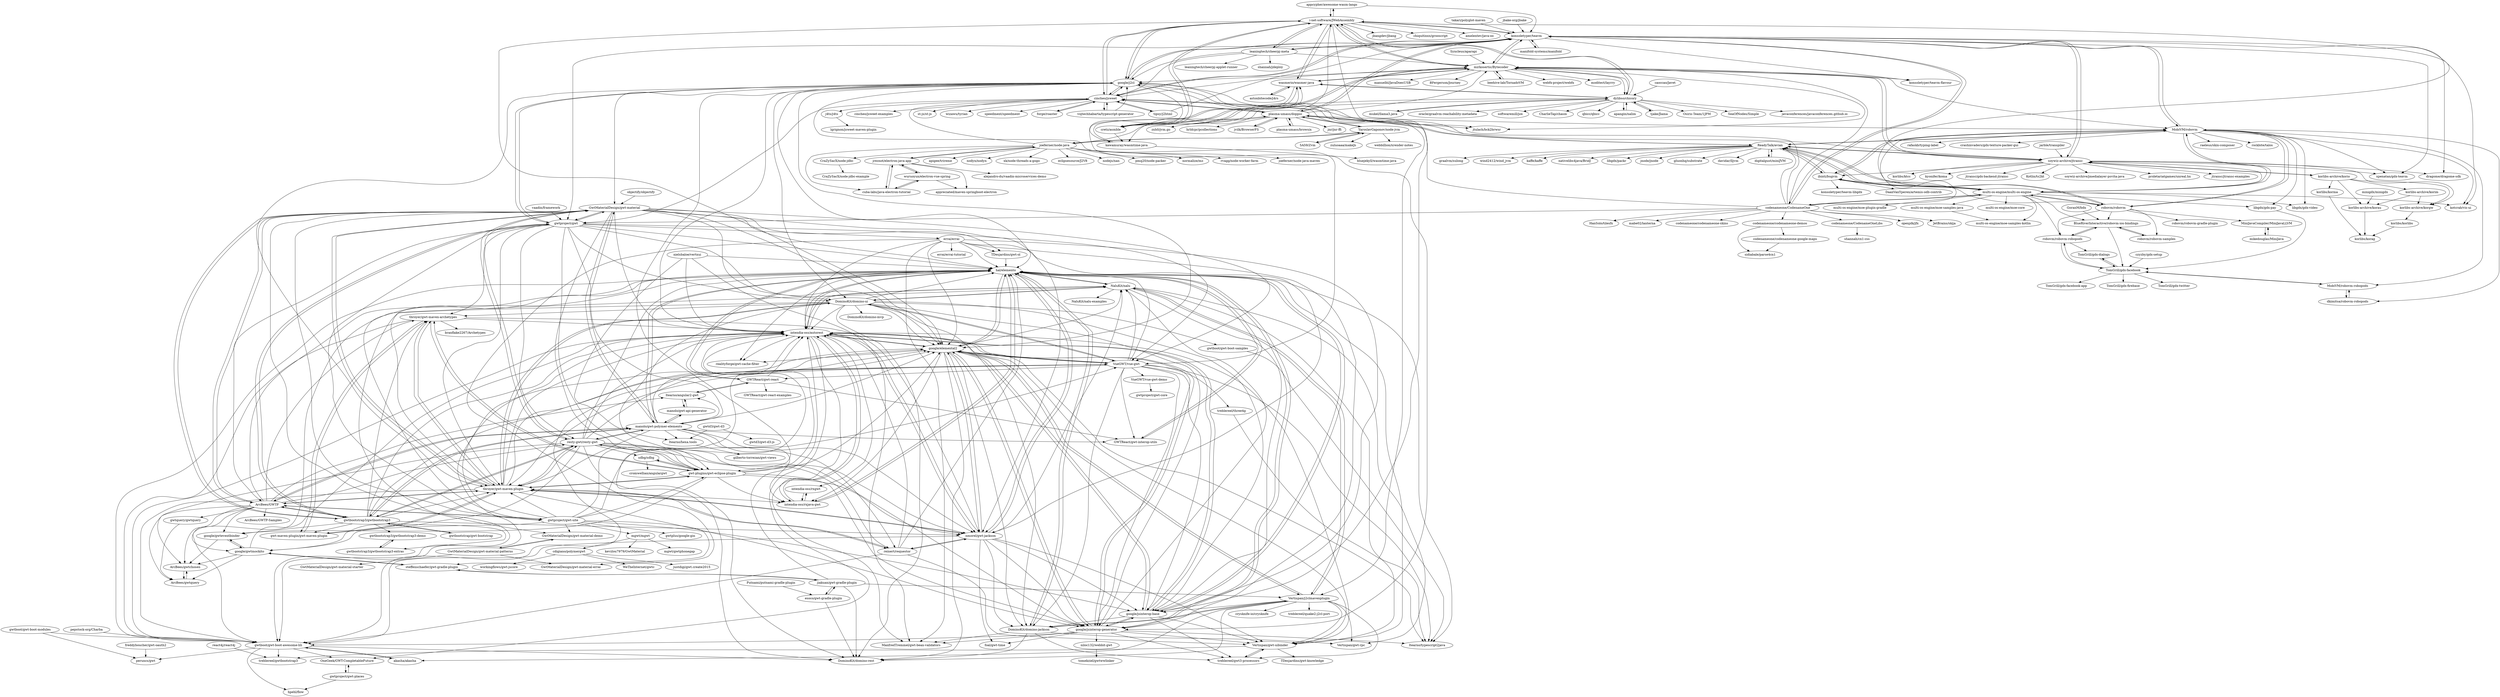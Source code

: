 digraph G {
"appcypher/awesome-wasm-langs" -> "i-net-software/JWebAssembly" ["e"=1]
"appcypher/awesome-wasm-langs" -> "konsoletyper/teavm" ["e"=1]
"astonbitecode/j4rs" -> "wasmerio/wasmer-java" ["e"=1]
"konsoletyper/teavm" -> "i-net-software/JWebAssembly"
"konsoletyper/teavm" -> "mirkosertic/Bytecoder"
"konsoletyper/teavm" -> "cincheo/jsweet"
"konsoletyper/teavm" -> "google/j2cl"
"konsoletyper/teavm" -> "konsoletyper/teavm-flavour"
"konsoletyper/teavm" -> "leaningtech/cheerpj-meta"
"konsoletyper/teavm" -> "plasma-umass/doppio"
"konsoletyper/teavm" -> "MobiVM/robovm"
"konsoletyper/teavm" -> "gwtproject/gwt"
"konsoletyper/teavm" -> "soywiz-archive/jtransc"
"konsoletyper/teavm" -> "xpenatan/gdx-teavm" ["e"=1]
"konsoletyper/teavm" -> "manifold-systems/manifold" ["e"=1]
"konsoletyper/teavm" -> "codenameone/CodenameOne"
"konsoletyper/teavm" -> "kotcrab/vis-ui" ["e"=1]
"konsoletyper/teavm" -> "dragome/dragome-sdk" ["e"=1]
"leaningtech/cheerpj-meta" -> "i-net-software/JWebAssembly"
"leaningtech/cheerpj-meta" -> "konsoletyper/teavm"
"leaningtech/cheerpj-meta" -> "mirkosertic/Bytecoder"
"leaningtech/cheerpj-meta" -> "cincheo/jsweet"
"leaningtech/cheerpj-meta" -> "leaningtech/cheerpj-applet-runner"
"leaningtech/cheerpj-meta" -> "google/j2cl"
"leaningtech/cheerpj-meta" -> "shannah/jdeploy" ["e"=1]
"5A59/Zvm" -> "YaroslavGaponov/node-jvm" ["e"=1]
"OneGeek/GWT-CompletableFuture" -> "gwtproject/gwt-places"
"Vertispan/gwt-uibinder" -> "treblereel/gwtbootstrap3"
"Vertispan/gwt-uibinder" -> "TDesjardins/gwt-knowledge"
"Vertispan/gwt-uibinder" -> "treblereel/gwt3-processors"
"gwtboot/gwt-boot-modules" -> "gwtboot/gwt-boot-awesome-lili"
"gwtboot/gwt-boot-modules" -> "peruncs/gwt"
"DominoKit/domino-ui" -> "NaluKit/nalu"
"DominoKit/domino-ui" -> "hal/elemento"
"DominoKit/domino-ui" -> "google/elemental2"
"DominoKit/domino-ui" -> "DominoKit/domino-rest"
"DominoKit/domino-ui" -> "VueGWT/vue-gwt"
"DominoKit/domino-ui" -> "DominoKit/domino-jackson"
"DominoKit/domino-ui" -> "gwtboot/gwt-boot-awesome-lili"
"DominoKit/domino-ui" -> "intendia-oss/autorest"
"DominoKit/domino-ui" -> "google/jsinterop-generator"
"DominoKit/domino-ui" -> "tbroyer/gwt-maven-plugin"
"DominoKit/domino-ui" -> "google/jsinterop-base"
"DominoKit/domino-ui" -> "gwt-plugins/gwt-eclipse-plugin"
"DominoKit/domino-ui" -> "DominoKit/domino-mvp"
"DominoKit/domino-ui" -> "tbroyer/gwt-maven-archetypes"
"DominoKit/domino-ui" -> "gwtboot/gwt-boot-samples"
"Vertispan/j2clmavenplugin" -> "Vertispan/gwt-uibinder"
"Vertispan/j2clmavenplugin" -> "treblereel/gwt3-processors"
"Vertispan/j2clmavenplugin" -> "DominoKit/domino-jackson"
"Vertispan/j2clmavenplugin" -> "Vertispan/gwt-rpc"
"Vertispan/j2clmavenplugin" -> "NaluKit/nalu"
"Vertispan/j2clmavenplugin" -> "google/jsinterop-base"
"Vertispan/j2clmavenplugin" -> "crysknife-io/crysknife"
"Vertispan/j2clmavenplugin" -> "treblereel/quake2-j2cl-port"
"Vertispan/j2clmavenplugin" -> "google/elemental2"
"Vertispan/j2clmavenplugin" -> "DominoKit/domino-rest"
"Vertispan/j2clmavenplugin" -> "akasha/akasha"
"nmorel/gwt-jackson" -> "hal/elemento"
"nmorel/gwt-jackson" -> "intendia-oss/autorest"
"nmorel/gwt-jackson" -> "google/jsinterop-generator"
"nmorel/gwt-jackson" -> "reinert/requestor"
"nmorel/gwt-jackson" -> "gwtboot/gwt-boot-awesome-lili"
"nmorel/gwt-jackson" -> "DominoKit/domino-jackson"
"nmorel/gwt-jackson" -> "google/elemental2"
"nmorel/gwt-jackson" -> "NaluKit/nalu"
"nmorel/gwt-jackson" -> "tbroyer/gwt-maven-plugin"
"nmorel/gwt-jackson" -> "foal/gwt-time"
"nmorel/gwt-jackson" -> "Vertispan/gwt-uibinder"
"nmorel/gwt-jackson" -> "google/jsinterop-base"
"steffenschaefer/gwt-gradle-plugin" -> "google/gwtmockito"
"steffenschaefer/gwt-gradle-plugin" -> "jiakuan/gwt-gradle-plugin"
"google/jsinterop-base" -> "google/elemental2"
"google/jsinterop-base" -> "google/jsinterop-generator"
"google/jsinterop-base" -> "hal/elemento"
"google/jsinterop-base" -> "intendia-oss/autorest"
"google/jsinterop-base" -> "Vertispan/gwt-uibinder"
"google/jsinterop-base" -> "treblereel/gwt3-processors"
"google/jsinterop-base" -> "DominoKit/domino-jackson"
"wuruoyun/electron-vue-spring" -> "jreznot/electron-java-app"
"wuruoyun/electron-vue-spring" -> "appreciated/maven-springboot-electron"
"wuruoyun/electron-vue-spring" -> "cuba-labs/java-electron-tutorial"
"cuba-labs/java-electron-tutorial" -> "jreznot/electron-java-app"
"cuba-labs/java-electron-tutorial" -> "wuruoyun/electron-vue-spring"
"YaroslavGaponov/node-jvm" -> "5A59/Zvm" ["e"=1]
"YaroslavGaponov/node-jvm" -> "joeferner/node-java"
"YaroslavGaponov/node-jvm" -> "zuluoaaa/makeJs" ["e"=1]
"YaroslavGaponov/node-jvm" -> "webbillion/xrender-notes" ["e"=1]
"YaroslavGaponov/node-jvm" -> "plasma-umass/doppio"
"DominoKit/domino-jackson" -> "DominoKit/domino-rest"
"DominoKit/domino-jackson" -> "hal/elemento"
"DominoKit/domino-jackson" -> "ManfredTremmel/gwt-bean-validators"
"DominoKit/domino-jackson" -> "treblereel/gwt3-processors"
"DominoKit/domino-jackson" -> "Vertispan/j2clmavenplugin"
"DominoKit/domino-jackson" -> "Vertispan/gwt-rpc"
"beehive-lab/TornadoVM" -> "mirkosertic/Bytecoder" ["e"=1]
"react4j/react4j" -> "treblereel/gwtbootstrap3"
"gwtd3/gwt-d3" -> "gwtd3/gwt-d3-js"
"gwtd3/gwt-d3" -> "ltearno/hexa.tools"
"gwtbootstrap3/gwtbootstrap3" -> "gwtbootstrap3/gwtbootstrap3-extras"
"gwtbootstrap3/gwtbootstrap3" -> "ArcBees/GWTP"
"gwtbootstrap3/gwtbootstrap3" -> "GwtMaterialDesign/gwt-material"
"gwtbootstrap3/gwtbootstrap3" -> "gwtbootstrap/gwt-bootstrap"
"gwtbootstrap3/gwtbootstrap3" -> "resty-gwt/resty-gwt"
"gwtbootstrap3/gwtbootstrap3" -> "nmorel/gwt-jackson"
"gwtbootstrap3/gwtbootstrap3" -> "gwtbootstrap3/gwtbootstrap3-demo"
"gwtbootstrap3/gwtbootstrap3" -> "gwtproject/gwt"
"gwtbootstrap3/gwtbootstrap3" -> "manolo/gwt-polymer-elements"
"gwtbootstrap3/gwtbootstrap3" -> "intendia-oss/autorest"
"gwtbootstrap3/gwtbootstrap3" -> "VueGWT/vue-gwt"
"gwtbootstrap3/gwtbootstrap3" -> "tbroyer/gwt-maven-archetypes"
"gwtbootstrap3/gwtbootstrap3" -> "google/gwteventbinder"
"gwtbootstrap3/gwtbootstrap3" -> "gwt-maven-plugin/gwt-maven-plugin"
"gwtbootstrap3/gwtbootstrap3" -> "tbroyer/gwt-maven-plugin"
"gwt-maven-plugin/gwt-maven-plugin" -> "tbroyer/gwt-maven-plugin"
"gwt-maven-plugin/gwt-maven-plugin" -> "tbroyer/gwt-maven-archetypes"
"niloc132/webbit-gwt" -> "tomekziel/gwtwwlinker"
"NaluKit/nalu" -> "Vertispan/gwt-uibinder"
"NaluKit/nalu" -> "NaluKit/nalu-examples"
"NaluKit/nalu" -> "gwtboot/gwt-boot-awesome-lili"
"NaluKit/nalu" -> "hal/elemento"
"NaluKit/nalu" -> "Vertispan/j2clmavenplugin"
"NaluKit/nalu" -> "intendia-oss/autorest"
"NaluKit/nalu" -> "Vertispan/gwt-rpc"
"NaluKit/nalu" -> "google/jsinterop-base"
"NaluKit/nalu" -> "DominoKit/domino-ui"
"sdbg/sdbg" -> "cromwellian/angulargwt"
"sdbg/sdbg" -> "gwt-plugins/gwt-eclipse-plugin"
"digitalgust/miniJVM" -> "ReadyTalk/avian" ["e"=1]
"BlueRiverInteractive/robovm-ios-bindings" -> "robovm/robovm-robopods"
"BlueRiverInteractive/robovm-ios-bindings" -> "robovm/robovm-samples"
"BlueRiverInteractive/robovm-ios-bindings" -> "TomGrill/gdx-facebook"
"gwtbootstrap3/gwtbootstrap3-extras" -> "gwtbootstrap3/gwtbootstrap3-demo"
"esoco/gwt-gradle-plugin" -> "DominoKit/domino-rest"
"esoco/gwt-gradle-plugin" -> "jiakuan/gwt-gradle-plugin"
"gwtboot/gwt-boot-samples" -> "ltearno/typescript2java"
"pepstock-org/Charba" -> "gwtboot/gwt-boot-awesome-lili"
"dkimitsa/robovm-robopods" -> "MobiVM/robovm-robopods"
"gwtbootstrap3/gwtbootstrap3-demo" -> "gwtbootstrap3/gwtbootstrap3-extras"
"treblereel/three4g" -> "ltearno/typescript2java"
"GoranM/bdx" -> "BlueRiverInteractive/robovm-ios-bindings" ["e"=1]
"vojtechhabarta/typescript-generator" -> "cincheo/jsweet" ["e"=1]
"vojtechhabarta/typescript-generator" -> "google/j2cl" ["e"=1]
"libgdx/gdx-pay" -> "TomGrill/gdx-facebook" ["e"=1]
"minigdx/minigdx" -> "korlibs-archive/korau" ["e"=1]
"intendia-oss/rxjava-gwt" -> "intendia-oss/rxgwt"
"intendia-oss/rxjava-gwt" -> "intendia-oss/autorest"
"intendia-oss/rxjava-gwt" -> "hal/elemento"
"reinert/requestor" -> "hal/elemento"
"reinert/requestor" -> "nmorel/gwt-jackson"
"reinert/requestor" -> "intendia-oss/autorest"
"reinert/requestor" -> "gwtboot/gwt-boot-awesome-lili"
"reinert/requestor" -> "tbroyer/gwt-maven-plugin"
"reinert/requestor" -> "Vertispan/gwt-uibinder"
"cdigiano/polymergwt" -> "justdigi/gwt.create2015"
"cdigiano/polymergwt" -> "workingflows/gwt-jscore"
"cdigiano/polymergwt" -> "WeTheInternet/gwtc"
"MiniJavaCompiler/MiniJavaLLVM" -> "mikedouglas/MiniJava"
"wasmerio/wasmer-java" -> "kawamuray/wasmtime-java"
"wasmerio/wasmer-java" -> "i-net-software/JWebAssembly"
"wasmerio/wasmer-java" -> "mirkosertic/Bytecoder"
"wasmerio/wasmer-java" -> "dylibso/chicory"
"wasmerio/wasmer-java" -> "cretz/asmble"
"wasmerio/wasmer-java" -> "astonbitecode/j4rs" ["e"=1]
"kawamuray/wasmtime-java" -> "bluejekyll/wasmtime-java"
"kawamuray/wasmtime-java" -> "wasmerio/wasmer-java"
"gwtquery/gwtquery" -> "ArcBees/gwtquery"
"gwtproject/gwt-site" -> "gwtplus/google-gin"
"gwtproject/gwt-site" -> "google/jsinterop-base"
"gwtproject/gwt-site" -> "ArcBees/GWTP"
"gwtproject/gwt-site" -> "tbroyer/gwt-maven-plugin"
"gwtproject/gwt-site" -> "google/gwtmockito"
"gwtproject/gwt-site" -> "google/elemental2"
"gwtproject/gwt-site" -> "intendia-oss/autorest"
"gwtproject/gwt-site" -> "hal/elemento"
"gwtproject/gwt-site" -> "gwt-plugins/gwt-eclipse-plugin"
"gwtproject/gwt-site" -> "VueGWT/vue-gwt"
"gwtproject/gwt-site" -> "GwtMaterialDesign/gwt-material-demo"
"gwtproject/gwt-site" -> "steffenschaefer/gwt-gradle-plugin"
"gwtproject/gwt-site" -> "mgwt/mgwt"
"gwtproject/gwt-site" -> "GwtMaterialDesign/gwt-material"
"robovm/robovm-samples" -> "BlueRiverInteractive/robovm-ios-bindings"
"freddyboucher/gwt-oauth2" -> "peruncs/gwt"
"ltearno/hexa.tools" -> "gilberto-torrezan/gwt-views"
"TDesjardins/gwt-ol" -> "hal/elemento"
"akasha/akasha" -> "gwtboot/gwt-boot-awesome-lili"
"TomGrill/gdx-dialogs" -> "TomGrill/gdx-facebook" ["e"=1]
"tipsy/j2html" -> "cincheo/jsweet" ["e"=1]
"tipsy/j2html" -> "konsoletyper/teavm" ["e"=1]
"cincheo/jsweet" -> "konsoletyper/teavm"
"cincheo/jsweet" -> "google/j2cl"
"cincheo/jsweet" -> "j4ts/j4ts"
"cincheo/jsweet" -> "plasma-umass/doppio"
"cincheo/jsweet" -> "i-net-software/JWebAssembly"
"cincheo/jsweet" -> "tipsy/j2html" ["e"=1]
"cincheo/jsweet" -> "st-js/st-js"
"cincheo/jsweet" -> "vojtechhabarta/typescript-generator" ["e"=1]
"cincheo/jsweet" -> "gwtproject/gwt"
"cincheo/jsweet" -> "mirkosertic/Bytecoder"
"cincheo/jsweet" -> "wizawu/tyrian" ["e"=1]
"cincheo/jsweet" -> "speedment/speedment" ["e"=1]
"cincheo/jsweet" -> "soywiz-archive/jtransc"
"cincheo/jsweet" -> "forge/roaster" ["e"=1]
"cincheo/jsweet" -> "cincheo/jsweet-examples"
"joeferner/node-java" -> "joeferner/node-java-maven"
"joeferner/node-java" -> "jreznot/electron-java-app"
"joeferner/node-java" -> "YaroslavGaponov/node-jvm"
"joeferner/node-java" -> "CraZySacX/node-jdbc"
"joeferner/node-java" -> "apigee/trireme" ["e"=1]
"joeferner/node-java" -> "nodyn/nodyn" ["e"=1]
"joeferner/node-java" -> "xk/node-threads-a-gogo" ["e"=1]
"joeferner/node-java" -> "cincheo/jsweet"
"joeferner/node-java" -> "eclipsesource/J2V8" ["e"=1]
"joeferner/node-java" -> "nodejs/nan" ["e"=1]
"joeferner/node-java" -> "pmq20/node-packer" ["e"=1]
"joeferner/node-java" -> "normalize/mz" ["e"=1]
"joeferner/node-java" -> "rvagg/node-worker-farm" ["e"=1]
"joeferner/node-java" -> "plasma-umass/doppio"
"joeferner/node-java" -> "cuba-labs/java-electron-tutorial"
"plasma-umass/doppio" -> "konsoletyper/teavm"
"plasma-umass/doppio" -> "cincheo/jsweet"
"plasma-umass/doppio" -> "jvilk/BrowserFS" ["e"=1]
"plasma-umass/doppio" -> "ReadyTalk/avian"
"plasma-umass/doppio" -> "plasma-umass/browsix" ["e"=1]
"plasma-umass/doppio" -> "YaroslavGaponov/node-jvm"
"plasma-umass/doppio" -> "google/j2cl"
"plasma-umass/doppio" -> "cretz/asmble"
"plasma-umass/doppio" -> "jnr/jnr-ffi" ["e"=1]
"plasma-umass/doppio" -> "MobiVM/robovm"
"plasma-umass/doppio" -> "jtulach/bck2brwsr"
"plasma-umass/doppio" -> "i-net-software/JWebAssembly"
"plasma-umass/doppio" -> "mirkosertic/Bytecoder"
"plasma-umass/doppio" -> "zxh0/jvm.go" ["e"=1]
"plasma-umass/doppio" -> "hrldcpr/pcollections" ["e"=1]
"codenameone/CodenameOne" -> "codenameone/codenameone-skins"
"codenameone/CodenameOne" -> "multi-os-engine/multi-os-engine"
"codenameone/CodenameOne" -> "MobiVM/robovm"
"codenameone/CodenameOne" -> "konsoletyper/teavm"
"codenameone/CodenameOne" -> "codenameone/codenameone-demos"
"codenameone/CodenameOne" -> "google/j2cl"
"codenameone/CodenameOne" -> "codenameone/CodenameOneLibs"
"codenameone/CodenameOne" -> "cincheo/jsweet"
"codenameone/CodenameOne" -> "mirkosertic/Bytecoder"
"codenameone/CodenameOne" -> "openjdk/jfx" ["e"=1]
"codenameone/CodenameOne" -> "JetBrains/skija" ["e"=1]
"codenameone/CodenameOne" -> "ReadyTalk/avian"
"codenameone/CodenameOne" -> "gwtproject/gwt"
"codenameone/CodenameOne" -> "HanSolo/tilesfx" ["e"=1]
"codenameone/CodenameOne" -> "mabe02/lanterna" ["e"=1]
"GwtMaterialDesign/gwt-material" -> "manolo/gwt-polymer-elements"
"GwtMaterialDesign/gwt-material" -> "gwtproject/gwt"
"GwtMaterialDesign/gwt-material" -> "hal/elemento"
"GwtMaterialDesign/gwt-material" -> "tbroyer/gwt-maven-plugin"
"GwtMaterialDesign/gwt-material" -> "gwtbootstrap3/gwtbootstrap3"
"GwtMaterialDesign/gwt-material" -> "GwtMaterialDesign/gwt-material-demo"
"GwtMaterialDesign/gwt-material" -> "google/elemental2"
"GwtMaterialDesign/gwt-material" -> "resty-gwt/resty-gwt"
"GwtMaterialDesign/gwt-material" -> "intendia-oss/autorest"
"GwtMaterialDesign/gwt-material" -> "ArcBees/GWTP"
"GwtMaterialDesign/gwt-material" -> "nmorel/gwt-jackson"
"GwtMaterialDesign/gwt-material" -> "TDesjardins/gwt-ol"
"GwtMaterialDesign/gwt-material" -> "gwt-plugins/gwt-eclipse-plugin"
"GwtMaterialDesign/gwt-material" -> "DominoKit/domino-ui"
"GwtMaterialDesign/gwt-material" -> "VueGWT/vue-gwt"
"gwtboot/gwt-boot-awesome-lili" -> "DominoKit/domino-rest"
"gwtboot/gwt-boot-awesome-lili" -> "peruncs/gwt"
"gwtboot/gwt-boot-awesome-lili" -> "treblereel/gwtbootstrap3"
"gwtboot/gwt-boot-awesome-lili" -> "OneGeek/GWT-CompletableFuture"
"gwtboot/gwt-boot-awesome-lili" -> "akasha/akasha"
"gwtboot/gwt-boot-awesome-lili" -> "hpehl/flow"
"gwt-plugins/gwt-eclipse-plugin" -> "tbroyer/gwt-maven-plugin"
"gwt-plugins/gwt-eclipse-plugin" -> "intendia-oss/autorest"
"gwt-plugins/gwt-eclipse-plugin" -> "google/elemental2"
"gwt-plugins/gwt-eclipse-plugin" -> "google/gwteventbinder"
"gwt-plugins/gwt-eclipse-plugin" -> "tbroyer/gwt-maven-archetypes"
"gwt-plugins/gwt-eclipse-plugin" -> "intendia-oss/rxjava-gwt"
"gwt-plugins/gwt-eclipse-plugin" -> "resty-gwt/resty-gwt"
"gwt-plugins/gwt-eclipse-plugin" -> "google/jsinterop-generator"
"gwt-plugins/gwt-eclipse-plugin" -> "sdbg/sdbg"
"gwt-plugins/gwt-eclipse-plugin" -> "nmorel/gwt-jackson"
"gwtproject/gwt-places" -> "hpehl/flow"
"gwtproject/gwt-places" -> "OneGeek/GWT-CompletableFuture"
"manolo/gwt-polymer-elements" -> "manolo/gwt-api-generator"
"manolo/gwt-polymer-elements" -> "hal/elemento"
"manolo/gwt-polymer-elements" -> "intendia-oss/autorest"
"manolo/gwt-polymer-elements" -> "GwtMaterialDesign/gwt-material"
"manolo/gwt-polymer-elements" -> "intendia-oss/rxjava-gwt"
"manolo/gwt-polymer-elements" -> "resty-gwt/resty-gwt"
"manolo/gwt-polymer-elements" -> "google/elemental2"
"manolo/gwt-polymer-elements" -> "nmorel/gwt-jackson"
"manolo/gwt-polymer-elements" -> "reinert/requestor"
"manolo/gwt-polymer-elements" -> "tbroyer/gwt-maven-plugin"
"manolo/gwt-polymer-elements" -> "ltearno/angular2-gwt"
"manolo/gwt-polymer-elements" -> "GWTReact/gwt-interop-utils"
"manolo/gwt-polymer-elements" -> "ltearno/hexa.tools"
"manolo/gwt-polymer-elements" -> "ArcBees/GWTP"
"manolo/gwt-polymer-elements" -> "gwtbootstrap3/gwtbootstrap3"
"resty-gwt/resty-gwt" -> "google/elemental2"
"resty-gwt/resty-gwt" -> "hal/elemento"
"resty-gwt/resty-gwt" -> "intendia-oss/autorest"
"resty-gwt/resty-gwt" -> "nmorel/gwt-jackson"
"resty-gwt/resty-gwt" -> "tbroyer/gwt-maven-plugin"
"resty-gwt/resty-gwt" -> "manolo/gwt-polymer-elements"
"resty-gwt/resty-gwt" -> "gwt-plugins/gwt-eclipse-plugin"
"resty-gwt/resty-gwt" -> "google/jsinterop-generator"
"resty-gwt/resty-gwt" -> "google/gwtmockito"
"resty-gwt/resty-gwt" -> "GwtMaterialDesign/gwt-material"
"resty-gwt/resty-gwt" -> "ArcBees/gwtchosen"
"resty-gwt/resty-gwt" -> "reinert/requestor"
"resty-gwt/resty-gwt" -> "gwtbootstrap3/gwtbootstrap3"
"resty-gwt/resty-gwt" -> "sdbg/sdbg"
"resty-gwt/resty-gwt" -> "DominoKit/domino-rest"
"hal/elemento" -> "intendia-oss/autorest"
"hal/elemento" -> "google/elemental2"
"hal/elemento" -> "google/jsinterop-base"
"hal/elemento" -> "DominoKit/domino-jackson"
"hal/elemento" -> "GWTReact/gwt-interop-utils"
"hal/elemento" -> "NaluKit/nalu"
"hal/elemento" -> "intendia-oss/rxjava-gwt"
"hal/elemento" -> "gwtboot/gwt-boot-awesome-lili"
"hal/elemento" -> "nmorel/gwt-jackson"
"hal/elemento" -> "google/jsinterop-generator"
"hal/elemento" -> "realityforge/gwt-cache-filter"
"hal/elemento" -> "Vertispan/gwt-uibinder"
"hal/elemento" -> "GWTReact/gwt-react"
"hal/elemento" -> "ltearno/typescript2java"
"hal/elemento" -> "manolo/gwt-polymer-elements"
"caoccao/Javet" -> "dylibso/chicory" ["e"=1]
"gwtbootstrap/gwt-bootstrap" -> "gwtbootstrap3/gwtbootstrap3"
"TomGrill/gdx-facebook" -> "TomGrill/gdx-facebook-app"
"TomGrill/gdx-facebook" -> "TomGrill/gdx-dialogs" ["e"=1]
"TomGrill/gdx-facebook" -> "TomGrill/gdx-firebase" ["e"=1]
"TomGrill/gdx-facebook" -> "TomGrill/gdx-twitter"
"TomGrill/gdx-facebook" -> "robovm/robovm-robopods"
"TomGrill/gdx-facebook" -> "MobiVM/robovm-robopods"
"robovm/robovm-robopods" -> "BlueRiverInteractive/robovm-ios-bindings"
"robovm/robovm-robopods" -> "TomGrill/gdx-facebook"
"robovm/robovm-robopods" -> "TomGrill/gdx-dialogs" ["e"=1]
"manolo/gwt-api-generator" -> "manolo/gwt-polymer-elements"
"manolo/gwt-api-generator" -> "ltearno/angular2-gwt"
"Putnami/putnami-gradle-plugin" -> "esoco/gwt-gradle-plugin"
"treblereel/gwt3-processors" -> "Vertispan/gwt-uibinder"
"GwtMaterialDesign/gwt-material-demo" -> "GwtMaterialDesign/gwt-material-patterns"
"codenameone/codenameone-google-maps" -> "sidiabale/parse4cn1"
"codenameone/codenameone-demos" -> "sidiabale/parse4cn1"
"codenameone/codenameone-demos" -> "codenameone/codenameone-google-maps"
"ibinti/bugvm" -> "MobiVM/robovm"
"ibinti/bugvm" -> "multi-os-engine/multi-os-engine"
"ibinti/bugvm" -> "ReadyTalk/avian"
"ibinti/bugvm" -> "DaanVanYperen/artemis-odb-contrib" ["e"=1]
"ibinti/bugvm" -> "konsoletyper/teavm-libgdx" ["e"=1]
"objectify/objectify" -> "GwtMaterialDesign/gwt-material" ["e"=1]
"ReadyTalk/avian" -> "ibinti/bugvm"
"ReadyTalk/avian" -> "MobiVM/robovm"
"ReadyTalk/avian" -> "soywiz-archive/jtransc"
"ReadyTalk/avian" -> "digitalgust/miniJVM" ["e"=1]
"ReadyTalk/avian" -> "robovm/robovm"
"ReadyTalk/avian" -> "multi-os-engine/multi-os-engine"
"ReadyTalk/avian" -> "graalvm/sulong" ["e"=1]
"ReadyTalk/avian" -> "wind2412/wind_jvm" ["e"=1]
"ReadyTalk/avian" -> "kaffe/kaffe" ["e"=1]
"ReadyTalk/avian" -> "nativelibs4java/BridJ" ["e"=1]
"ReadyTalk/avian" -> "plasma-umass/doppio"
"ReadyTalk/avian" -> "libgdx/packr" ["e"=1]
"ReadyTalk/avian" -> "jnode/jnode" ["e"=1]
"ReadyTalk/avian" -> "gluonhq/substrate" ["e"=1]
"ReadyTalk/avian" -> "davidar/lljvm" ["e"=1]
"jarble/transpiler" -> "soywiz-archive/jtransc" ["e"=1]
"tbroyer/gwt-maven-plugin" -> "tbroyer/gwt-maven-archetypes"
"tbroyer/gwt-maven-plugin" -> "gwt-plugins/gwt-eclipse-plugin"
"tbroyer/gwt-maven-plugin" -> "hal/elemento"
"tbroyer/gwt-maven-plugin" -> "gwt-maven-plugin/gwt-maven-plugin"
"tbroyer/gwt-maven-plugin" -> "intendia-oss/autorest"
"tbroyer/gwt-maven-plugin" -> "nmorel/gwt-jackson"
"tbroyer/gwt-maven-plugin" -> "gwtboot/gwt-boot-awesome-lili"
"tbroyer/gwt-maven-plugin" -> "reinert/requestor"
"tbroyer/gwt-maven-plugin" -> "google/elemental2"
"tbroyer/gwt-maven-plugin" -> "ArcBees/GWTP"
"tbroyer/gwt-maven-plugin" -> "google/jsinterop-generator"
"tbroyer/gwt-maven-plugin" -> "GwtMaterialDesign/gwt-material"
"tbroyer/gwt-maven-plugin" -> "intendia-oss/rxjava-gwt"
"tbroyer/gwt-maven-plugin" -> "resty-gwt/resty-gwt"
"tbroyer/gwt-maven-plugin" -> "DominoKit/domino-ui"
"mgwt/mgwt" -> "mgwt/gwtphonegap"
"mgwt/mgwt" -> "kevzlou7979/GwtMaterial"
"mgwt/mgwt" -> "cdigiano/polymergwt"
"tbroyer/gwt-maven-archetypes" -> "tbroyer/gwt-maven-plugin"
"tbroyer/gwt-maven-archetypes" -> "intendia-oss/autorest"
"tbroyer/gwt-maven-archetypes" -> "gwt-plugins/gwt-eclipse-plugin"
"tbroyer/gwt-maven-archetypes" -> "gwt-maven-plugin/gwt-maven-plugin"
"tbroyer/gwt-maven-archetypes" -> "nmorel/gwt-jackson"
"tbroyer/gwt-maven-archetypes" -> "branflake2267/Archetypes"
"tbroyer/gwt-maven-archetypes" -> "gwtboot/gwt-boot-awesome-lili"
"mikedouglas/MiniJava" -> "MiniJavaCompiler/MiniJavaLLVM"
"plasma-umass/browsix" -> "plasma-umass/doppio" ["e"=1]
"j4ts/j4ts" -> "lgrignon/jsweet-maven-plugin"
"takari/polyglot-maven" -> "konsoletyper/teavm" ["e"=1]
"intendia-oss/autorest" -> "hal/elemento"
"intendia-oss/autorest" -> "intendia-oss/rxjava-gwt"
"intendia-oss/autorest" -> "google/elemental2"
"intendia-oss/autorest" -> "intendia-oss/rxgwt"
"intendia-oss/autorest" -> "google/jsinterop-base"
"intendia-oss/autorest" -> "Vertispan/gwt-uibinder"
"intendia-oss/autorest" -> "OneGeek/GWT-CompletableFuture"
"intendia-oss/autorest" -> "google/jsinterop-generator"
"intendia-oss/autorest" -> "NaluKit/nalu"
"intendia-oss/autorest" -> "realityforge/gwt-cache-filter"
"intendia-oss/autorest" -> "nmorel/gwt-jackson"
"intendia-oss/autorest" -> "gwtboot/gwt-boot-awesome-lili"
"intendia-oss/autorest" -> "ManfredTremmel/gwt-bean-validators"
"intendia-oss/autorest" -> "DominoKit/domino-rest"
"ltearno/angular2-gwt" -> "GWTReact/gwt-react"
"ltearno/angular2-gwt" -> "manolo/gwt-api-generator"
"GWTReact/gwt-react" -> "hal/elemento"
"GWTReact/gwt-react" -> "ltearno/angular2-gwt"
"GWTReact/gwt-react" -> "GWTReact/gwt-react-examples"
"GWTReact/gwt-react" -> "GWTReact/gwt-interop-utils"
"GWTReact/gwt-react" -> "intendia-oss/autorest"
"GWTReact/gwt-interop-utils" -> "hal/elemento"
"MobiVM/robovm" -> "multi-os-engine/multi-os-engine"
"MobiVM/robovm" -> "robovm/robovm"
"MobiVM/robovm" -> "MobiVM/robovm-robopods"
"MobiVM/robovm" -> "ibinti/bugvm"
"MobiVM/robovm" -> "libgdx/gdx-pay" ["e"=1]
"MobiVM/robovm" -> "ReadyTalk/avian"
"MobiVM/robovm" -> "kotcrab/vis-ui" ["e"=1]
"MobiVM/robovm" -> "raeleus/skin-composer" ["e"=1]
"MobiVM/robovm" -> "dkimitsa/robovm-robopods"
"MobiVM/robovm" -> "xpenatan/gdx-teavm" ["e"=1]
"MobiVM/robovm" -> "rockbite/talos" ["e"=1]
"MobiVM/robovm" -> "konsoletyper/teavm"
"MobiVM/robovm" -> "rafaskb/typing-label" ["e"=1]
"MobiVM/robovm" -> "crashinvaders/gdx-texture-packer-gui" ["e"=1]
"MobiVM/robovm" -> "libgdx/gdx-video" ["e"=1]
"soywiz-archive/jtransc" -> "korlibs-archive/korio" ["e"=1]
"soywiz-archive/jtransc" -> "mirkosertic/Bytecoder"
"soywiz-archive/jtransc" -> "korlibs/ktcc"
"soywiz-archive/jtransc" -> "kyonifer/koma" ["e"=1]
"soywiz-archive/jtransc" -> "dragome/dragome-sdk" ["e"=1]
"soywiz-archive/jtransc" -> "jtransc/gdx-backend-jtransc"
"soywiz-archive/jtransc" -> "ibinti/bugvm"
"soywiz-archive/jtransc" -> "korlibs-archive/korgw"
"soywiz-archive/jtransc" -> "ReadyTalk/avian"
"soywiz-archive/jtransc" -> "Kotlin/ts2kt" ["e"=1]
"soywiz-archive/jtransc" -> "soywiz-archive/jmedialayer-psvita-java"
"soywiz-archive/jtransc" -> "proletariatgames/unreal.hx" ["e"=1]
"soywiz-archive/jtransc" -> "xpenatan/gdx-teavm" ["e"=1]
"soywiz-archive/jtransc" -> "jtransc/jtransc-examples"
"soywiz-archive/jtransc" -> "konsoletyper/teavm"
"MobiVM/robovm-robopods" -> "dkimitsa/robovm-robopods"
"MobiVM/robovm-robopods" -> "TomGrill/gdx-facebook"
"ArcBees/GWTP" -> "tbroyer/gwt-maven-plugin"
"ArcBees/GWTP" -> "ArcBees/gwtquery"
"ArcBees/GWTP" -> "gwtbootstrap3/gwtbootstrap3"
"ArcBees/GWTP" -> "google/gwtmockito"
"ArcBees/GWTP" -> "gwtproject/gwt-site"
"ArcBees/GWTP" -> "GwtMaterialDesign/gwt-material"
"ArcBees/GWTP" -> "ArcBees/GWTP-Samples"
"ArcBees/GWTP" -> "ArcBees/gwtchosen"
"ArcBees/GWTP" -> "google/gwteventbinder"
"ArcBees/GWTP" -> "tbroyer/gwt-maven-archetypes"
"ArcBees/GWTP" -> "manolo/gwt-polymer-elements"
"ArcBees/GWTP" -> "ltearno/angular2-gwt"
"ArcBees/GWTP" -> "hal/elemento"
"ArcBees/GWTP" -> "resty-gwt/resty-gwt"
"ArcBees/GWTP" -> "gwtquery/gwtquery"
"czyzby/gdx-setup" -> "TomGrill/gdx-facebook" ["e"=1]
"apangin/nalim" -> "dylibso/chicory" ["e"=1]
"ArcBees/gwtchosen" -> "ArcBees/gwtquery"
"ArcBees/gwtquery" -> "ArcBees/gwtchosen"
"codenameone/CodenameOneLibs" -> "shannah/cn1-css"
"GwtMaterialDesign/gwt-material-patterns" -> "GwtMaterialDesign/gwt-material-demo"
"GwtMaterialDesign/gwt-material-patterns" -> "GwtMaterialDesign/gwt-material-starter"
"GwtMaterialDesign/gwt-material-patterns" -> "GwtMaterialDesign/gwt-material-errai"
"multi-os-engine/multi-os-engine" -> "MobiVM/robovm"
"multi-os-engine/multi-os-engine" -> "ibinti/bugvm"
"multi-os-engine/multi-os-engine" -> "robovm/robovm"
"multi-os-engine/multi-os-engine" -> "multi-os-engine/moe-plugin-gradle"
"multi-os-engine/multi-os-engine" -> "multi-os-engine/moe-core"
"multi-os-engine/multi-os-engine" -> "multi-os-engine/moe-samples-java"
"multi-os-engine/multi-os-engine" -> "libgdx/gdx-pay" ["e"=1]
"multi-os-engine/multi-os-engine" -> "robovm/robovm-robopods"
"multi-os-engine/multi-os-engine" -> "codenameone/CodenameOne"
"multi-os-engine/multi-os-engine" -> "ReadyTalk/avian"
"multi-os-engine/multi-os-engine" -> "soywiz-archive/jtransc"
"multi-os-engine/multi-os-engine" -> "multi-os-engine/moe-samples-kotlin"
"multi-os-engine/multi-os-engine" -> "kotcrab/vis-ui" ["e"=1]
"multi-os-engine/multi-os-engine" -> "libgdx/gdx-video" ["e"=1]
"multi-os-engine/multi-os-engine" -> "BlueRiverInteractive/robovm-ios-bindings"
"tjake/Jlama" -> "dylibso/chicory" ["e"=1]
"vaadin/framework" -> "gwtproject/gwt" ["e"=1]
"intendia-oss/rxgwt" -> "intendia-oss/rxjava-gwt"
"multi-os-engine/moe-samples-java" -> "multi-os-engine/moe-samples-kotlin"
"dylibso/chicory" -> "wasmerio/wasmer-java"
"dylibso/chicory" -> "apangin/nalim" ["e"=1]
"dylibso/chicory" -> "kawamuray/wasmtime-java"
"dylibso/chicory" -> "mirkosertic/Bytecoder"
"dylibso/chicory" -> "tjake/Jlama" ["e"=1]
"dylibso/chicory" -> "Osiris-Team/1JPM"
"dylibso/chicory" -> "SeaOfNodes/Simple" ["e"=1]
"dylibso/chicory" -> "javaconferences/javaconferences.github.io" ["e"=1]
"dylibso/chicory" -> "mukel/llama3.java" ["e"=1]
"dylibso/chicory" -> "oracle/graalvm-reachability-metadata" ["e"=1]
"dylibso/chicory" -> "cretz/asmble"
"dylibso/chicory" -> "softwaremill/jox" ["e"=1]
"dylibso/chicory" -> "i-net-software/JWebAssembly"
"dylibso/chicory" -> "CharlieTap/chasm" ["e"=1]
"dylibso/chicory" -> "qbicc/qbicc"
"mukel/llama3.java" -> "dylibso/chicory" ["e"=1]
"robovm/robovm" -> "MobiVM/robovm"
"robovm/robovm" -> "multi-os-engine/multi-os-engine"
"robovm/robovm" -> "BlueRiverInteractive/robovm-ios-bindings"
"robovm/robovm" -> "robovm/robovm-samples"
"robovm/robovm" -> "robovm/robovm-robopods"
"robovm/robovm" -> "ibinti/bugvm"
"robovm/robovm" -> "ReadyTalk/avian"
"robovm/robovm" -> "robovm/robovm-gradle-plugin"
"robovm/robovm" -> "MiniJavaCompiler/MiniJavaLLVM"
"korlibs-archive/korio" -> "korlibs/korma" ["e"=1]
"korlibs-archive/korio" -> "korlibs-archive/korim" ["e"=1]
"korlibs-archive/korio" -> "korlibs-archive/korau" ["e"=1]
"korlibs-archive/korio" -> "soywiz-archive/jtransc" ["e"=1]
"korlibs-archive/korio" -> "korlibs-archive/korgw" ["e"=1]
"nielsbaloe/vertxui" -> "ltearno/hexa.tools"
"nielsbaloe/vertxui" -> "hal/elemento"
"nielsbaloe/vertxui" -> "ManfredTremmel/gwt-bean-validators"
"nielsbaloe/vertxui" -> "intendia-oss/autorest"
"jreznot/electron-java-app" -> "cuba-labs/java-electron-tutorial"
"jreznot/electron-java-app" -> "wuruoyun/electron-vue-spring"
"jreznot/electron-java-app" -> "appreciated/maven-springboot-electron"
"jreznot/electron-java-app" -> "joeferner/node-java"
"jreznot/electron-java-app" -> "alejandro-du/vaadin-microservices-demo" ["e"=1]
"VueGWT/vue-gwt" -> "google/elemental2"
"VueGWT/vue-gwt" -> "hal/elemento"
"VueGWT/vue-gwt" -> "google/jsinterop-base"
"VueGWT/vue-gwt" -> "ltearno/typescript2java"
"VueGWT/vue-gwt" -> "NaluKit/nalu"
"VueGWT/vue-gwt" -> "DominoKit/domino-ui"
"VueGWT/vue-gwt" -> "google/jsinterop-generator"
"VueGWT/vue-gwt" -> "GWTReact/gwt-react"
"VueGWT/vue-gwt" -> "intendia-oss/autorest"
"VueGWT/vue-gwt" -> "treblereel/three4g"
"VueGWT/vue-gwt" -> "DominoKit/domino-jackson"
"VueGWT/vue-gwt" -> "tbroyer/gwt-maven-plugin"
"VueGWT/vue-gwt" -> "GWTReact/gwt-interop-utils"
"VueGWT/vue-gwt" -> "VueGWT/vue-gwt-demo"
"VueGWT/vue-gwt" -> "gwtboot/gwt-boot-awesome-lili"
"Syncleus/aparapi" -> "mirkosertic/Bytecoder" ["e"=1]
"korlibs-archive/korim" -> "korlibs-archive/korau"
"korlibs-archive/korim" -> "korlibs-archive/korgw"
"korlibs-archive/korau" -> "korlibs/korag"
"korlibs-archive/korgw" -> "korlibs/korlibs"
"korlibs/korlibs" -> "korlibs/korag"
"VueGWT/vue-gwt-demo" -> "gwtproject/gwt-core"
"i-net-software/JWebAssembly" -> "mirkosertic/Bytecoder"
"i-net-software/JWebAssembly" -> "konsoletyper/teavm"
"i-net-software/JWebAssembly" -> "wasmerio/wasmer-java"
"i-net-software/JWebAssembly" -> "leaningtech/cheerpj-meta"
"i-net-software/JWebAssembly" -> "google/j2cl"
"i-net-software/JWebAssembly" -> "cretz/asmble"
"i-net-software/JWebAssembly" -> "cincheo/jsweet"
"i-net-software/JWebAssembly" -> "appcypher/awesome-wasm-langs" ["e"=1]
"i-net-software/JWebAssembly" -> "jtulach/bck2brwsr"
"i-net-software/JWebAssembly" -> "dylibso/chicory"
"i-net-software/JWebAssembly" -> "google/elemental2"
"i-net-software/JWebAssembly" -> "multi-os-engine/multi-os-engine"
"i-net-software/JWebAssembly" -> "jbangdev/jbang" ["e"=1]
"i-net-software/JWebAssembly" -> "chiquitinxx/grooscript" ["e"=1]
"i-net-software/JWebAssembly" -> "amelentev/java-oo"
"mirkosertic/Bytecoder" -> "i-net-software/JWebAssembly"
"mirkosertic/Bytecoder" -> "konsoletyper/teavm"
"mirkosertic/Bytecoder" -> "wasmerio/wasmer-java"
"mirkosertic/Bytecoder" -> "soywiz-archive/jtransc"
"mirkosertic/Bytecoder" -> "cretz/asmble"
"mirkosertic/Bytecoder" -> "google/j2cl"
"mirkosertic/Bytecoder" -> "webfx-project/webfx" ["e"=1]
"mirkosertic/Bytecoder" -> "dylibso/chicory"
"mirkosertic/Bytecoder" -> "jtulach/bck2brwsr"
"mirkosertic/Bytecoder" -> "moditect/layrry" ["e"=1]
"mirkosertic/Bytecoder" -> "manuelbl/JavaDoesUSB"
"mirkosertic/Bytecoder" -> "MobiVM/robovm"
"mirkosertic/Bytecoder" -> "konsoletyper/teavm-flavour"
"mirkosertic/Bytecoder" -> "BFergerson/Journey" ["e"=1]
"mirkosertic/Bytecoder" -> "beehive-lab/TornadoVM" ["e"=1]
"jbake-org/jbake" -> "konsoletyper/teavm" ["e"=1]
"errai/errai" -> "hal/elemento"
"errai/errai" -> "google/jsinterop-base"
"errai/errai" -> "errai/errai-tutorial"
"errai/errai" -> "TDesjardins/gwt-ol"
"errai/errai" -> "ManfredTremmel/gwt-bean-validators"
"errai/errai" -> "intendia-oss/autorest"
"errai/errai" -> "google/elemental2"
"errai/errai" -> "GwtMaterialDesign/gwt-material-errai"
"errai/errai" -> "google/jsinterop-generator"
"errai/errai" -> "nmorel/gwt-jackson"
"forge/roaster" -> "cincheo/jsweet" ["e"=1]
"cretz/asmble" -> "i-net-software/JWebAssembly"
"cretz/asmble" -> "wasmerio/wasmer-java"
"cretz/asmble" -> "mirkosertic/Bytecoder"
"cretz/asmble" -> "kawamuray/wasmtime-java"
"korlibs/korma" -> "korlibs/korag"
"manifold-systems/manifold" -> "konsoletyper/teavm" ["e"=1]
"gwtproject/gwt" -> "GwtMaterialDesign/gwt-material"
"gwtproject/gwt" -> "tbroyer/gwt-maven-plugin"
"gwtproject/gwt" -> "gwtbootstrap3/gwtbootstrap3"
"gwtproject/gwt" -> "google/j2cl"
"gwtproject/gwt" -> "google/elemental2"
"gwtproject/gwt" -> "gwtproject/gwt-site"
"gwtproject/gwt" -> "ArcBees/GWTP"
"gwtproject/gwt" -> "DominoKit/domino-ui"
"gwtproject/gwt" -> "manolo/gwt-polymer-elements"
"gwtproject/gwt" -> "resty-gwt/resty-gwt"
"gwtproject/gwt" -> "hal/elemento"
"gwtproject/gwt" -> "errai/errai"
"gwtproject/gwt" -> "tbroyer/gwt-maven-archetypes"
"gwtproject/gwt" -> "gwt-plugins/gwt-eclipse-plugin"
"gwtproject/gwt" -> "VueGWT/vue-gwt"
"jvilk/BrowserFS" -> "plasma-umass/doppio" ["e"=1]
"google/j2cl" -> "google/elemental2"
"google/j2cl" -> "gwtproject/gwt"
"google/j2cl" -> "cincheo/jsweet"
"google/j2cl" -> "konsoletyper/teavm"
"google/j2cl" -> "tbroyer/gwt-maven-plugin"
"google/j2cl" -> "google/jsinterop-generator"
"google/j2cl" -> "DominoKit/domino-ui"
"google/j2cl" -> "hal/elemento"
"google/j2cl" -> "intendia-oss/autorest"
"google/j2cl" -> "Vertispan/j2clmavenplugin"
"google/j2cl" -> "google/jsinterop-base"
"google/j2cl" -> "VueGWT/vue-gwt"
"google/j2cl" -> "i-net-software/JWebAssembly"
"google/j2cl" -> "gwt-plugins/gwt-eclipse-plugin"
"google/j2cl" -> "GwtMaterialDesign/gwt-material"
"google/elemental2" -> "google/jsinterop-base"
"google/elemental2" -> "hal/elemento"
"google/elemental2" -> "google/jsinterop-generator"
"google/elemental2" -> "intendia-oss/autorest"
"google/elemental2" -> "Vertispan/j2clmavenplugin"
"google/elemental2" -> "Vertispan/gwt-uibinder"
"google/elemental2" -> "DominoKit/domino-jackson"
"google/elemental2" -> "VueGWT/vue-gwt"
"google/elemental2" -> "gwtboot/gwt-boot-awesome-lili"
"google/elemental2" -> "intendia-oss/rxjava-gwt"
"google/elemental2" -> "nmorel/gwt-jackson"
"google/elemental2" -> "realityforge/gwt-cache-filter"
"google/elemental2" -> "NaluKit/nalu"
"google/elemental2" -> "DominoKit/domino-rest"
"google/elemental2" -> "ltearno/typescript2java"
"google/gwtmockito" -> "google/gwteventbinder"
"google/gwtmockito" -> "intendia-oss/autorest"
"google/gwtmockito" -> "steffenschaefer/gwt-gradle-plugin"
"google/gwtmockito" -> "ArcBees/gwtchosen"
"google/gwtmockito" -> "ArcBees/gwtquery"
"google/gwteventbinder" -> "google/gwtmockito"
"google/gwteventbinder" -> "ArcBees/gwtchosen"
"google/jsinterop-generator" -> "google/elemental2"
"google/jsinterop-generator" -> "google/jsinterop-base"
"google/jsinterop-generator" -> "Vertispan/gwt-uibinder"
"google/jsinterop-generator" -> "foal/gwt-time"
"google/jsinterop-generator" -> "hal/elemento"
"google/jsinterop-generator" -> "intendia-oss/autorest"
"google/jsinterop-generator" -> "gwtboot/gwt-boot-awesome-lili"
"google/jsinterop-generator" -> "ManfredTremmel/gwt-bean-validators"
"google/jsinterop-generator" -> "niloc132/webbit-gwt"
"google/jsinterop-generator" -> "treblereel/gwt3-processors"
"google/jsinterop-generator" -> "ltearno/typescript2java"
"google/jsinterop-generator" -> "NaluKit/nalu"
"CraZySacX/node-jdbc" -> "CraZySacX/node-jdbc-example"
"jiakuan/gwt-gradle-plugin" -> "esoco/gwt-gradle-plugin"
"jiakuan/gwt-gradle-plugin" -> "Vertispan/j2clmavenplugin"
"jiakuan/gwt-gradle-plugin" -> "DominoKit/domino-rest"
"jiakuan/gwt-gradle-plugin" -> "intendia-oss/autorest"
"jiakuan/gwt-gradle-plugin" -> "steffenschaefer/gwt-gradle-plugin"
"appcypher/awesome-wasm-langs" ["l"="-8.104,-7.68", "c"=691]
"i-net-software/JWebAssembly" ["l"="-11.309,4.963"]
"konsoletyper/teavm" ["l"="-11.306,5.018"]
"astonbitecode/j4rs" ["l"="-10.259,-9.43", "c"=905]
"wasmerio/wasmer-java" ["l"="-11.286,4.922"]
"mirkosertic/Bytecoder" ["l"="-11.286,4.981"]
"cincheo/jsweet" ["l"="-11.323,4.993"]
"google/j2cl" ["l"="-11.388,5.004"]
"konsoletyper/teavm-flavour" ["l"="-11.247,4.981"]
"leaningtech/cheerpj-meta" ["l"="-11.345,4.971"]
"plasma-umass/doppio" ["l"="-11.257,5.002"]
"MobiVM/robovm" ["l"="-11.238,5.05"]
"gwtproject/gwt" ["l"="-11.427,4.988"]
"soywiz-archive/jtransc" ["l"="-11.284,5.073"]
"xpenatan/gdx-teavm" ["l"="-12.108,4.657", "c"=543]
"manifold-systems/manifold" ["l"="-2.374,12.15", "c"=15]
"codenameone/CodenameOne" ["l"="-11.318,5.059"]
"kotcrab/vis-ui" ["l"="-12.078,4.618", "c"=543]
"dragome/dragome-sdk" ["l"="-12.147,4.687", "c"=543]
"leaningtech/cheerpj-applet-runner" ["l"="-11.37,4.933"]
"shannah/jdeploy" ["l"="0.207,10.293", "c"=220]
"5A59/Zvm" ["l"="-43.895,11.112", "c"=1049]
"YaroslavGaponov/node-jvm" ["l"="-11.189,4.98"]
"OneGeek/GWT-CompletableFuture" ["l"="-11.475,5.072"]
"gwtproject/gwt-places" ["l"="-11.475,5.097"]
"Vertispan/gwt-uibinder" ["l"="-11.475,5.041"]
"treblereel/gwtbootstrap3" ["l"="-11.509,5.072"]
"TDesjardins/gwt-knowledge" ["l"="-11.498,5.077"]
"treblereel/gwt3-processors" ["l"="-11.457,5.05"]
"gwtboot/gwt-boot-modules" ["l"="-11.508,5.101"]
"gwtboot/gwt-boot-awesome-lili" ["l"="-11.481,5.048"]
"peruncs/gwt" ["l"="-11.517,5.09"]
"DominoKit/domino-ui" ["l"="-11.459,5.024"]
"NaluKit/nalu" ["l"="-11.465,5.041"]
"hal/elemento" ["l"="-11.476,5.002"]
"google/elemental2" ["l"="-11.454,5.008"]
"DominoKit/domino-rest" ["l"="-11.442,5.029"]
"VueGWT/vue-gwt" ["l"="-11.483,5.021"]
"DominoKit/domino-jackson" ["l"="-11.455,5.036"]
"intendia-oss/autorest" ["l"="-11.472,5.011"]
"google/jsinterop-generator" ["l"="-11.472,5.025"]
"tbroyer/gwt-maven-plugin" ["l"="-11.471,4.993"]
"google/jsinterop-base" ["l"="-11.448,5.019"]
"gwt-plugins/gwt-eclipse-plugin" ["l"="-11.481,4.984"]
"DominoKit/domino-mvp" ["l"="-11.499,5.06"]
"tbroyer/gwt-maven-archetypes" ["l"="-11.496,4.995"]
"gwtboot/gwt-boot-samples" ["l"="-11.485,5.066"]
"Vertispan/j2clmavenplugin" ["l"="-11.438,5.046"]
"Vertispan/gwt-rpc" ["l"="-11.445,5.065"]
"crysknife-io/crysknife" ["l"="-11.435,5.093"]
"treblereel/quake2-j2cl-port" ["l"="-11.424,5.079"]
"akasha/akasha" ["l"="-11.461,5.07"]
"nmorel/gwt-jackson" ["l"="-11.486,5.008"]
"reinert/requestor" ["l"="-11.466,5.005"]
"foal/gwt-time" ["l"="-11.506,5.038"]
"steffenschaefer/gwt-gradle-plugin" ["l"="-11.43,4.962"]
"google/gwtmockito" ["l"="-11.461,4.94"]
"jiakuan/gwt-gradle-plugin" ["l"="-11.424,5.019"]
"wuruoyun/electron-vue-spring" ["l"="-11.074,4.915"]
"jreznot/electron-java-app" ["l"="-11.098,4.935"]
"appreciated/maven-springboot-electron" ["l"="-11.057,4.932"]
"cuba-labs/java-electron-tutorial" ["l"="-11.101,4.909"]
"joeferner/node-java" ["l"="-11.16,4.947"]
"zuluoaaa/makeJs" ["l"="-43.915,11.191", "c"=1049]
"webbillion/xrender-notes" ["l"="-43.859,11.23", "c"=1049]
"ManfredTremmel/gwt-bean-validators" ["l"="-11.495,5.031"]
"beehive-lab/TornadoVM" ["l"="-5.873,10.423", "c"=452]
"react4j/react4j" ["l"="-11.544,5.103"]
"gwtd3/gwt-d3" ["l"="-11.627,5.014"]
"gwtd3/gwt-d3-js" ["l"="-11.651,5.017"]
"ltearno/hexa.tools" ["l"="-11.574,5.01"]
"gwtbootstrap3/gwtbootstrap3" ["l"="-11.495,4.966"]
"gwtbootstrap3/gwtbootstrap3-extras" ["l"="-11.532,4.925"]
"ArcBees/GWTP" ["l"="-11.483,4.952"]
"GwtMaterialDesign/gwt-material" ["l"="-11.458,4.974"]
"gwtbootstrap/gwt-bootstrap" ["l"="-11.54,4.945"]
"resty-gwt/resty-gwt" ["l"="-11.475,4.973"]
"gwtbootstrap3/gwtbootstrap3-demo" ["l"="-11.519,4.933"]
"manolo/gwt-polymer-elements" ["l"="-11.499,4.983"]
"google/gwteventbinder" ["l"="-11.486,4.933"]
"gwt-maven-plugin/gwt-maven-plugin" ["l"="-11.516,4.98"]
"niloc132/webbit-gwt" ["l"="-11.529,5.065"]
"tomekziel/gwtwwlinker" ["l"="-11.559,5.08"]
"NaluKit/nalu-examples" ["l"="-11.459,5.086"]
"sdbg/sdbg" ["l"="-11.517,4.954"]
"cromwellian/angulargwt" ["l"="-11.563,4.926"]
"digitalgust/miniJVM" ["l"="-3.206,11.082", "c"=15]
"ReadyTalk/avian" ["l"="-11.254,5.072"]
"BlueRiverInteractive/robovm-ios-bindings" ["l"="-11.166,5.097"]
"robovm/robovm-robopods" ["l"="-11.176,5.113"]
"robovm/robovm-samples" ["l"="-11.145,5.096"]
"TomGrill/gdx-facebook" ["l"="-11.159,5.125"]
"esoco/gwt-gradle-plugin" ["l"="-11.415,5.05"]
"ltearno/typescript2java" ["l"="-11.492,5.042"]
"pepstock-org/Charba" ["l"="-11.489,5.108"]
"dkimitsa/robovm-robopods" ["l"="-11.213,5.103"]
"MobiVM/robovm-robopods" ["l"="-11.193,5.113"]
"treblereel/three4g" ["l"="-11.515,5.052"]
"GoranM/bdx" ["l"="-12.081,4.729", "c"=543]
"vojtechhabarta/typescript-generator" ["l"="-2.233,12.074", "c"=15]
"libgdx/gdx-pay" ["l"="-12.021,4.687", "c"=543]
"minigdx/minigdx" ["l"="-12.157,4.461", "c"=543]
"korlibs-archive/korau" ["l"="-11.25,5.252"]
"intendia-oss/rxjava-gwt" ["l"="-11.499,5.01"]
"intendia-oss/rxgwt" ["l"="-11.516,5.026"]
"cdigiano/polymergwt" ["l"="-11.551,4.823"]
"justdigi/gwt.create2015" ["l"="-11.577,4.815"]
"workingflows/gwt-jscore" ["l"="-11.566,4.802"]
"WeTheInternet/gwtc" ["l"="-11.551,4.798"]
"MiniJavaCompiler/MiniJavaLLVM" ["l"="-11.164,5.151"]
"mikedouglas/MiniJava" ["l"="-11.152,5.173"]
"kawamuray/wasmtime-java" ["l"="-11.274,4.889"]
"dylibso/chicory" ["l"="-11.258,4.915"]
"cretz/asmble" ["l"="-11.269,4.945"]
"bluejekyll/wasmtime-java" ["l"="-11.272,4.851"]
"gwtquery/gwtquery" ["l"="-11.493,4.897"]
"ArcBees/gwtquery" ["l"="-11.474,4.908"]
"gwtproject/gwt-site" ["l"="-11.465,4.957"]
"gwtplus/google-gin" ["l"="-11.488,4.918"]
"GwtMaterialDesign/gwt-material-demo" ["l"="-11.447,4.923"]
"mgwt/mgwt" ["l"="-11.519,4.868"]
"freddyboucher/gwt-oauth2" ["l"="-11.532,5.12"]
"gilberto-torrezan/gwt-views" ["l"="-11.6,5.012"]
"TDesjardins/gwt-ol" ["l"="-11.444,4.954"]
"TomGrill/gdx-dialogs" ["l"="-12.054,4.704", "c"=543]
"tipsy/j2html" ["l"="-2.454,12.264", "c"=15]
"j4ts/j4ts" ["l"="-11.349,4.914"]
"st-js/st-js" ["l"="-11.342,4.939"]
"wizawu/tyrian" ["l"="-1.94,10.401", "c"=1247]
"speedment/speedment" ["l"="-2.484,12.181", "c"=15]
"forge/roaster" ["l"="-2.548,11.998", "c"=15]
"cincheo/jsweet-examples" ["l"="-11.35,5.019"]
"joeferner/node-java-maven" ["l"="-11.121,4.966"]
"CraZySacX/node-jdbc" ["l"="-11.14,4.894"]
"apigee/trireme" ["l"="-2.042,10.145", "c"=1247]
"nodyn/nodyn" ["l"="-2.052,10.192", "c"=1247]
"xk/node-threads-a-gogo" ["l"="2.055,-34.581", "c"=156]
"eclipsesource/J2V8" ["l"="57.058,-12.098", "c"=216]
"nodejs/nan" ["l"="40.895,8.935", "c"=499]
"pmq20/node-packer" ["l"="-21.519,-27.755", "c"=730]
"normalize/mz" ["l"="-1.193,-35.876", "c"=498]
"rvagg/node-worker-farm" ["l"="-0.107,-33.712", "c"=110]
"jvilk/BrowserFS" ["l"="-0.404,-36.344", "c"=498]
"plasma-umass/browsix" ["l"="4.017,-7.816", "c"=0]
"jnr/jnr-ffi" ["l"="-5.658,10.586", "c"=452]
"jtulach/bck2brwsr" ["l"="-11.257,4.966"]
"zxh0/jvm.go" ["l"="-3.06,11.667", "c"=15]
"hrldcpr/pcollections" ["l"="-2.311,12.262", "c"=15]
"codenameone/codenameone-skins" ["l"="-11.328,5.097"]
"multi-os-engine/multi-os-engine" ["l"="-11.227,5.077"]
"codenameone/codenameone-demos" ["l"="-11.335,5.125"]
"codenameone/CodenameOneLibs" ["l"="-11.345,5.093"]
"openjdk/jfx" ["l"="0.162,10.068", "c"=220]
"JetBrains/skija" ["l"="-24.102,-20.431", "c"=75]
"HanSolo/tilesfx" ["l"="0.179,10.082", "c"=220]
"mabe02/lanterna" ["l"="0.359,10.388", "c"=220]
"hpehl/flow" ["l"="-11.485,5.086"]
"manolo/gwt-api-generator" ["l"="-11.546,4.974"]
"ltearno/angular2-gwt" ["l"="-11.53,4.97"]
"GWTReact/gwt-interop-utils" ["l"="-11.512,5.01"]
"ArcBees/gwtchosen" ["l"="-11.474,4.925"]
"realityforge/gwt-cache-filter" ["l"="-11.499,5.021"]
"GWTReact/gwt-react" ["l"="-11.523,5"]
"caoccao/Javet" ["l"="56.898,-12.143", "c"=216]
"TomGrill/gdx-facebook-app" ["l"="-11.13,5.131"]
"TomGrill/gdx-firebase" ["l"="-12.062,4.717", "c"=543]
"TomGrill/gdx-twitter" ["l"="-11.135,5.146"]
"Putnami/putnami-gradle-plugin" ["l"="-11.404,5.09"]
"GwtMaterialDesign/gwt-material-patterns" ["l"="-11.438,4.902"]
"codenameone/codenameone-google-maps" ["l"="-11.336,5.155"]
"sidiabale/parse4cn1" ["l"="-11.35,5.149"]
"ibinti/bugvm" ["l"="-11.24,5.098"]
"DaanVanYperen/artemis-odb-contrib" ["l"="-12.038,4.742", "c"=543]
"konsoletyper/teavm-libgdx" ["l"="-12.13,4.698", "c"=543]
"objectify/objectify" ["l"="44.695,16.676", "c"=213]
"robovm/robovm" ["l"="-11.196,5.087"]
"graalvm/sulong" ["l"="-1.935,10.475", "c"=1247]
"wind2412/wind_jvm" ["l"="-3.201,11.194", "c"=15]
"kaffe/kaffe" ["l"="-2.101,10.421", "c"=1247]
"nativelibs4java/BridJ" ["l"="-5.826,10.559", "c"=452]
"libgdx/packr" ["l"="-12.142,4.636", "c"=543]
"jnode/jnode" ["l"="-2.121,10.343", "c"=1247]
"gluonhq/substrate" ["l"="0.163,10.209", "c"=220]
"davidar/lljvm" ["l"="-1.94,10.297", "c"=1247]
"jarble/transpiler" ["l"="-2.048,-41.596", "c"=963]
"mgwt/gwtphonegap" ["l"="-11.539,4.853"]
"kevzlou7979/GwtMaterial" ["l"="-11.522,4.84"]
"branflake2267/Archetypes" ["l"="-11.544,4.998"]
"lgrignon/jsweet-maven-plugin" ["l"="-11.36,4.882"]
"takari/polyglot-maven" ["l"="-2.187,9.365", "c"=878]
"GWTReact/gwt-react-examples" ["l"="-11.564,4.991"]
"raeleus/skin-composer" ["l"="-12.061,4.635", "c"=543]
"rockbite/talos" ["l"="-12.041,4.609", "c"=543]
"rafaskb/typing-label" ["l"="-12.054,4.657", "c"=543]
"crashinvaders/gdx-texture-packer-gui" ["l"="-12.057,4.606", "c"=543]
"libgdx/gdx-video" ["l"="-12.032,4.691", "c"=543]
"korlibs-archive/korio" ["l"="54.743,-13.867", "c"=25]
"korlibs/ktcc" ["l"="-11.296,5.131"]
"kyonifer/koma" ["l"="54.884,-13.798", "c"=25]
"jtransc/gdx-backend-jtransc" ["l"="-11.299,5.107"]
"korlibs-archive/korgw" ["l"="-11.271,5.172"]
"Kotlin/ts2kt" ["l"="54.939,-13.769", "c"=25]
"soywiz-archive/jmedialayer-psvita-java" ["l"="-11.275,5.121"]
"proletariatgames/unreal.hx" ["l"="-31.987,-25.252", "c"=453]
"jtransc/jtransc-examples" ["l"="-11.284,5.101"]
"ArcBees/GWTP-Samples" ["l"="-11.512,4.909"]
"czyzby/gdx-setup" ["l"="-12.075,4.68", "c"=543]
"apangin/nalim" ["l"="-5.672,10.431", "c"=452]
"shannah/cn1-css" ["l"="-11.359,5.114"]
"GwtMaterialDesign/gwt-material-starter" ["l"="-11.437,4.874"]
"GwtMaterialDesign/gwt-material-errai" ["l"="-11.435,4.935"]
"multi-os-engine/moe-plugin-gradle" ["l"="-11.197,5.055"]
"multi-os-engine/moe-core" ["l"="-11.177,5.058"]
"multi-os-engine/moe-samples-java" ["l"="-11.228,5.13"]
"multi-os-engine/moe-samples-kotlin" ["l"="-11.211,5.128"]
"tjake/Jlama" ["l"="45.934,2.26", "c"=574]
"vaadin/framework" ["l"="-9.01,-24.539", "c"=560]
"Osiris-Team/1JPM" ["l"="-11.235,4.85"]
"SeaOfNodes/Simple" ["l"="-22.218,-18.615", "c"=763]
"javaconferences/javaconferences.github.io" ["l"="28.353,-26.817", "c"=73]
"mukel/llama3.java" ["l"="45.993,2.231", "c"=574]
"oracle/graalvm-reachability-metadata" ["l"="-2.084,10.555", "c"=1247]
"softwaremill/jox" ["l"="-2.291,9.598", "c"=878]
"CharlieTap/chasm" ["l"="54.586,-13.778", "c"=25]
"qbicc/qbicc" ["l"="-11.221,4.88"]
"robovm/robovm-gradle-plugin" ["l"="-11.157,5.074"]
"korlibs/korma" ["l"="-11.272,5.285"]
"korlibs-archive/korim" ["l"="-11.252,5.22"]
"nielsbaloe/vertxui" ["l"="-11.534,5.024"]
"alejandro-du/vaadin-microservices-demo" ["l"="-8.941,-24.614", "c"=560]
"VueGWT/vue-gwt-demo" ["l"="-11.537,5.046"]
"Syncleus/aparapi" ["l"="-5.94,10.424", "c"=452]
"korlibs/korag" ["l"="-11.271,5.254"]
"korlibs/korlibs" ["l"="-11.275,5.216"]
"gwtproject/gwt-core" ["l"="-11.567,5.058"]
"jbangdev/jbang" ["l"="-2.23,9.443", "c"=878]
"chiquitinxx/grooscript" ["l"="-2.22,12.637", "c"=15]
"amelentev/java-oo" ["l"="-11.323,4.878"]
"webfx-project/webfx" ["l"="0.197,10.205", "c"=220]
"moditect/layrry" ["l"="-2.19,9.487", "c"=878]
"manuelbl/JavaDoesUSB" ["l"="-11.315,4.914"]
"BFergerson/Journey" ["l"="-35.936,-12.698", "c"=74]
"jbake-org/jbake" ["l"="-2.21,9.393", "c"=878]
"errai/errai" ["l"="-11.452,4.99"]
"errai/errai-tutorial" ["l"="-11.499,4.943"]
"CraZySacX/node-jdbc-example" ["l"="-11.128,4.87"]
}